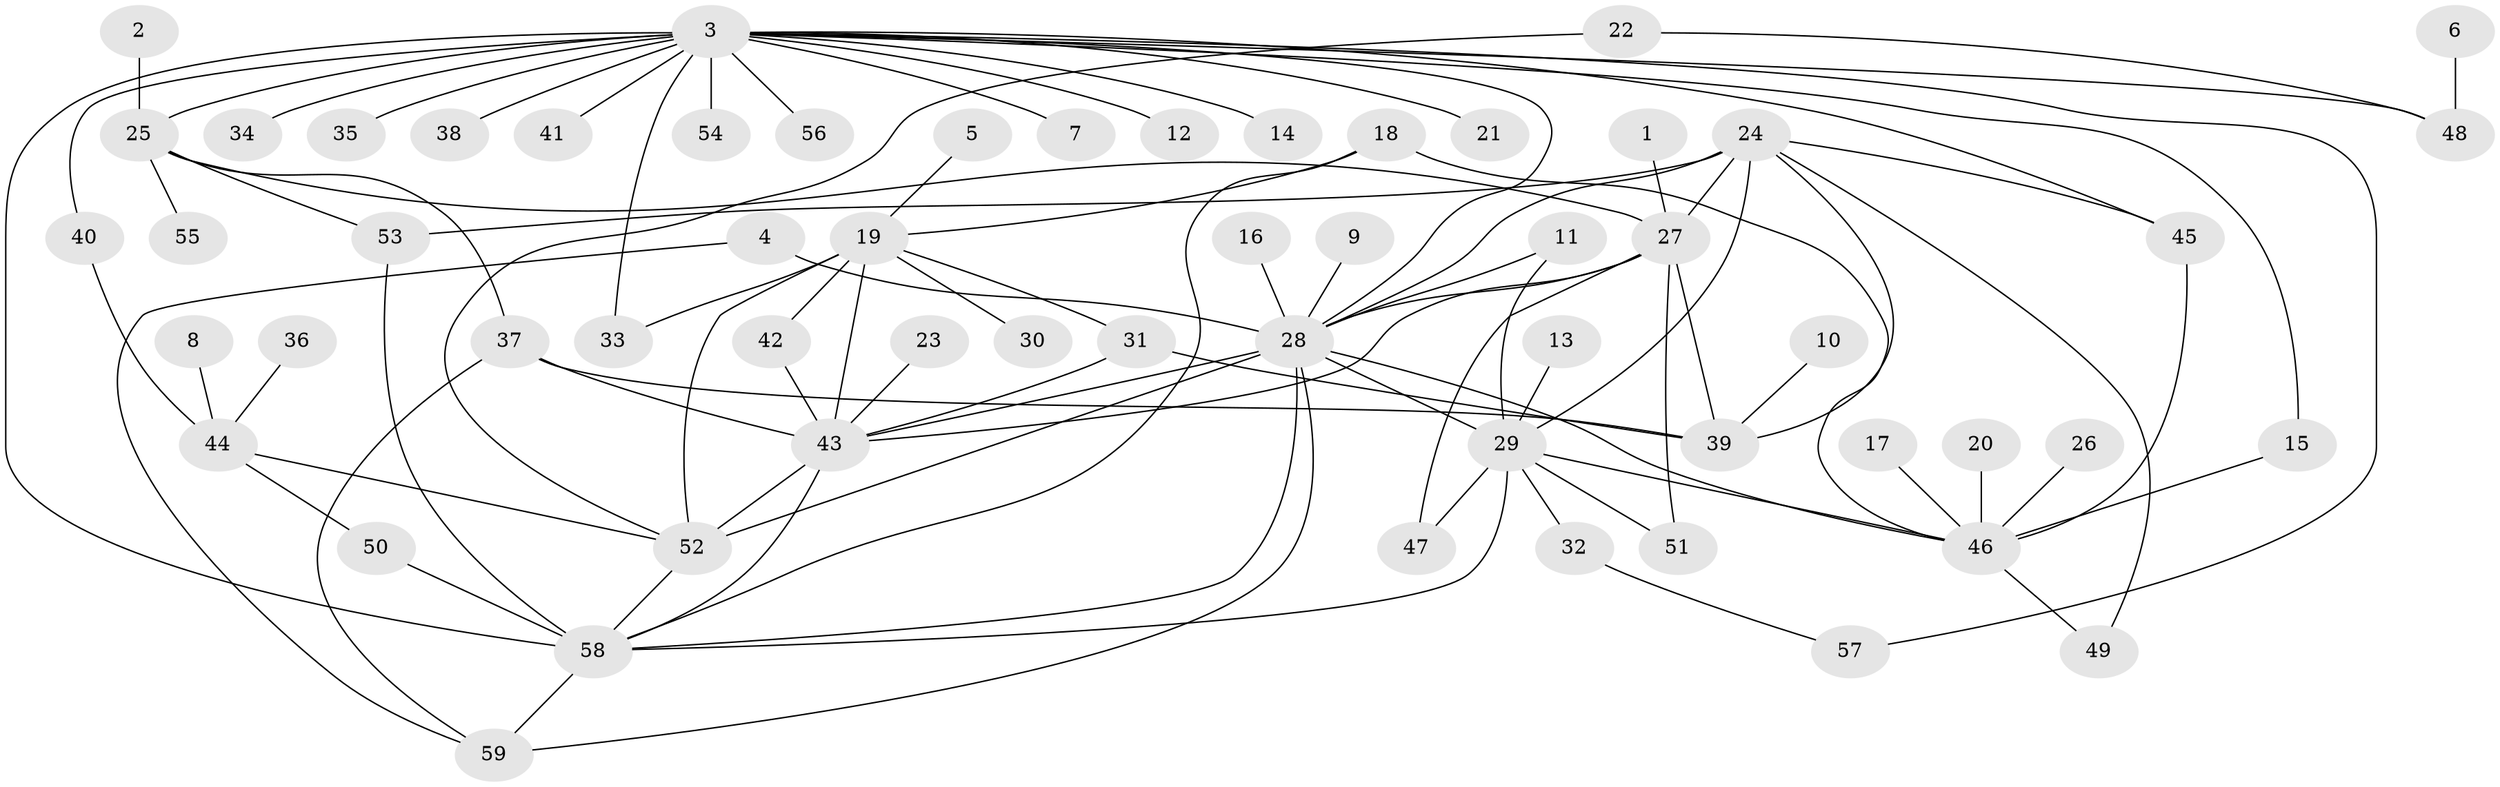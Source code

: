 // original degree distribution, {16: 0.008771929824561403, 23: 0.008771929824561403, 11: 0.008771929824561403, 9: 0.017543859649122806, 8: 0.017543859649122806, 2: 0.17543859649122806, 5: 0.043859649122807015, 3: 0.10526315789473684, 10: 0.017543859649122806, 7: 0.017543859649122806, 1: 0.5175438596491229, 6: 0.017543859649122806, 4: 0.043859649122807015}
// Generated by graph-tools (version 1.1) at 2025/01/03/09/25 03:01:52]
// undirected, 59 vertices, 94 edges
graph export_dot {
graph [start="1"]
  node [color=gray90,style=filled];
  1;
  2;
  3;
  4;
  5;
  6;
  7;
  8;
  9;
  10;
  11;
  12;
  13;
  14;
  15;
  16;
  17;
  18;
  19;
  20;
  21;
  22;
  23;
  24;
  25;
  26;
  27;
  28;
  29;
  30;
  31;
  32;
  33;
  34;
  35;
  36;
  37;
  38;
  39;
  40;
  41;
  42;
  43;
  44;
  45;
  46;
  47;
  48;
  49;
  50;
  51;
  52;
  53;
  54;
  55;
  56;
  57;
  58;
  59;
  1 -- 27 [weight=1.0];
  2 -- 25 [weight=1.0];
  3 -- 7 [weight=1.0];
  3 -- 12 [weight=1.0];
  3 -- 14 [weight=1.0];
  3 -- 15 [weight=1.0];
  3 -- 21 [weight=1.0];
  3 -- 25 [weight=1.0];
  3 -- 28 [weight=1.0];
  3 -- 33 [weight=1.0];
  3 -- 34 [weight=1.0];
  3 -- 35 [weight=2.0];
  3 -- 38 [weight=1.0];
  3 -- 40 [weight=1.0];
  3 -- 41 [weight=1.0];
  3 -- 45 [weight=1.0];
  3 -- 48 [weight=1.0];
  3 -- 54 [weight=1.0];
  3 -- 56 [weight=1.0];
  3 -- 57 [weight=1.0];
  3 -- 58 [weight=2.0];
  4 -- 28 [weight=1.0];
  4 -- 59 [weight=1.0];
  5 -- 19 [weight=1.0];
  6 -- 48 [weight=1.0];
  8 -- 44 [weight=1.0];
  9 -- 28 [weight=1.0];
  10 -- 39 [weight=1.0];
  11 -- 28 [weight=1.0];
  11 -- 29 [weight=1.0];
  13 -- 29 [weight=1.0];
  15 -- 46 [weight=1.0];
  16 -- 28 [weight=1.0];
  17 -- 46 [weight=1.0];
  18 -- 19 [weight=1.0];
  18 -- 46 [weight=1.0];
  18 -- 58 [weight=1.0];
  19 -- 30 [weight=1.0];
  19 -- 31 [weight=1.0];
  19 -- 33 [weight=1.0];
  19 -- 42 [weight=1.0];
  19 -- 43 [weight=1.0];
  19 -- 52 [weight=2.0];
  20 -- 46 [weight=1.0];
  22 -- 48 [weight=1.0];
  22 -- 52 [weight=1.0];
  23 -- 43 [weight=1.0];
  24 -- 27 [weight=1.0];
  24 -- 28 [weight=1.0];
  24 -- 29 [weight=1.0];
  24 -- 39 [weight=1.0];
  24 -- 45 [weight=1.0];
  24 -- 49 [weight=1.0];
  24 -- 53 [weight=2.0];
  25 -- 27 [weight=1.0];
  25 -- 37 [weight=1.0];
  25 -- 53 [weight=1.0];
  25 -- 55 [weight=1.0];
  26 -- 46 [weight=1.0];
  27 -- 28 [weight=1.0];
  27 -- 39 [weight=1.0];
  27 -- 43 [weight=1.0];
  27 -- 47 [weight=1.0];
  27 -- 51 [weight=1.0];
  28 -- 29 [weight=1.0];
  28 -- 43 [weight=1.0];
  28 -- 46 [weight=1.0];
  28 -- 52 [weight=1.0];
  28 -- 58 [weight=1.0];
  28 -- 59 [weight=1.0];
  29 -- 32 [weight=1.0];
  29 -- 46 [weight=1.0];
  29 -- 47 [weight=1.0];
  29 -- 51 [weight=1.0];
  29 -- 58 [weight=1.0];
  31 -- 39 [weight=1.0];
  31 -- 43 [weight=1.0];
  32 -- 57 [weight=1.0];
  36 -- 44 [weight=1.0];
  37 -- 39 [weight=1.0];
  37 -- 43 [weight=1.0];
  37 -- 59 [weight=1.0];
  40 -- 44 [weight=1.0];
  42 -- 43 [weight=2.0];
  43 -- 52 [weight=1.0];
  43 -- 58 [weight=1.0];
  44 -- 50 [weight=1.0];
  44 -- 52 [weight=1.0];
  45 -- 46 [weight=1.0];
  46 -- 49 [weight=1.0];
  50 -- 58 [weight=1.0];
  52 -- 58 [weight=1.0];
  53 -- 58 [weight=1.0];
  58 -- 59 [weight=1.0];
}
